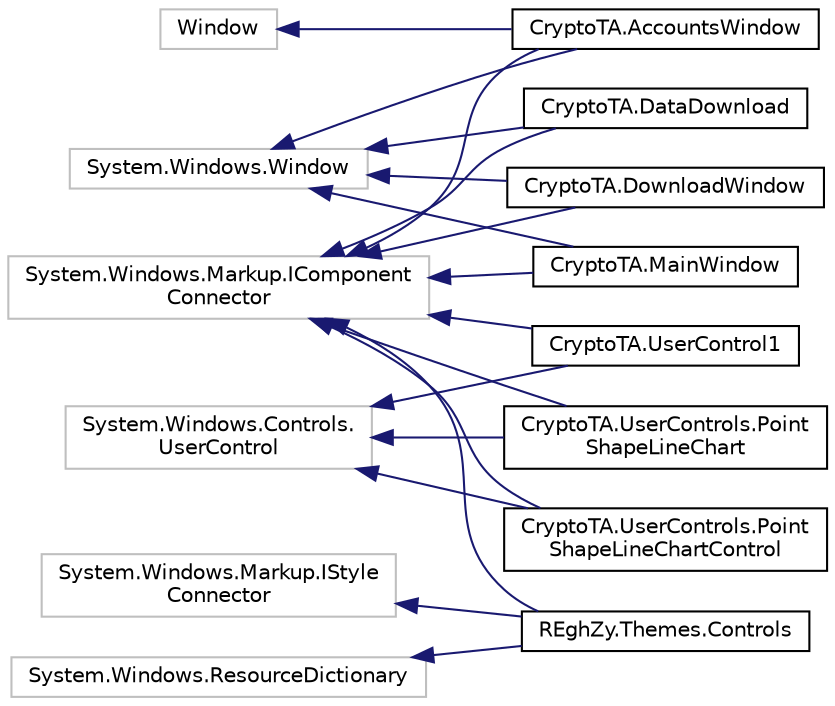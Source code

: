 digraph "Graphical Class Hierarchy"
{
 // LATEX_PDF_SIZE
  edge [fontname="Helvetica",fontsize="10",labelfontname="Helvetica",labelfontsize="10"];
  node [fontname="Helvetica",fontsize="10",shape=record];
  rankdir="LR";
  Node0 [label="System.Windows.Markup.IComponent\lConnector",height=0.2,width=0.4,color="grey75", fillcolor="white", style="filled",tooltip=" "];
  Node0 -> Node1 [dir="back",color="midnightblue",fontsize="10",style="solid",fontname="Helvetica"];
  Node1 [label="CryptoTA.AccountsWindow",height=0.2,width=0.4,color="black", fillcolor="white", style="filled",URL="$class_crypto_t_a_1_1_accounts_window.html",tooltip="Logika interakcji dla klasy AccountsWindow.xaml"];
  Node0 -> Node3 [dir="back",color="midnightblue",fontsize="10",style="solid",fontname="Helvetica"];
  Node3 [label="CryptoTA.DataDownload",height=0.2,width=0.4,color="black", fillcolor="white", style="filled",URL="$class_crypto_t_a_1_1_data_download.html",tooltip="DataDownload"];
  Node0 -> Node4 [dir="back",color="midnightblue",fontsize="10",style="solid",fontname="Helvetica"];
  Node4 [label="CryptoTA.DownloadWindow",height=0.2,width=0.4,color="black", fillcolor="white", style="filled",URL="$class_crypto_t_a_1_1_download_window.html",tooltip="Logika interakcji dla klasy DownloadWindow.xaml"];
  Node0 -> Node5 [dir="back",color="midnightblue",fontsize="10",style="solid",fontname="Helvetica"];
  Node5 [label="CryptoTA.MainWindow",height=0.2,width=0.4,color="black", fillcolor="white", style="filled",URL="$class_crypto_t_a_1_1_main_window.html",tooltip="MainWindow"];
  Node0 -> Node7 [dir="back",color="midnightblue",fontsize="10",style="solid",fontname="Helvetica"];
  Node7 [label="CryptoTA.UserControl1",height=0.2,width=0.4,color="black", fillcolor="white", style="filled",URL="$class_crypto_t_a_1_1_user_control1.html",tooltip="UserControl1"];
  Node0 -> Node9 [dir="back",color="midnightblue",fontsize="10",style="solid",fontname="Helvetica"];
  Node9 [label="CryptoTA.UserControls.Point\lShapeLineChart",height=0.2,width=0.4,color="black", fillcolor="white", style="filled",URL="$class_crypto_t_a_1_1_user_controls_1_1_point_shape_line_chart.html",tooltip="PointShapeLineChart"];
  Node0 -> Node10 [dir="back",color="midnightblue",fontsize="10",style="solid",fontname="Helvetica"];
  Node10 [label="CryptoTA.UserControls.Point\lShapeLineChartControl",height=0.2,width=0.4,color="black", fillcolor="white", style="filled",URL="$class_crypto_t_a_1_1_user_controls_1_1_point_shape_line_chart_control.html",tooltip="PointShapeLineChartControl"];
  Node0 -> Node11 [dir="back",color="midnightblue",fontsize="10",style="solid",fontname="Helvetica"];
  Node11 [label="REghZy.Themes.Controls",height=0.2,width=0.4,color="black", fillcolor="white", style="filled",URL="$class_r_egh_zy_1_1_themes_1_1_controls.html",tooltip="Controls"];
  Node12 [label="System.Windows.Markup.IStyle\lConnector",height=0.2,width=0.4,color="grey75", fillcolor="white", style="filled",tooltip=" "];
  Node12 -> Node11 [dir="back",color="midnightblue",fontsize="10",style="solid",fontname="Helvetica"];
  Node13 [label="System.Windows.ResourceDictionary",height=0.2,width=0.4,color="grey75", fillcolor="white", style="filled",tooltip=" "];
  Node13 -> Node11 [dir="back",color="midnightblue",fontsize="10",style="solid",fontname="Helvetica"];
  Node8 [label="System.Windows.Controls.\lUserControl",height=0.2,width=0.4,color="grey75", fillcolor="white", style="filled",tooltip=" "];
  Node8 -> Node7 [dir="back",color="midnightblue",fontsize="10",style="solid",fontname="Helvetica"];
  Node8 -> Node9 [dir="back",color="midnightblue",fontsize="10",style="solid",fontname="Helvetica"];
  Node8 -> Node10 [dir="back",color="midnightblue",fontsize="10",style="solid",fontname="Helvetica"];
  Node2 [label="System.Windows.Window",height=0.2,width=0.4,color="grey75", fillcolor="white", style="filled",tooltip=" "];
  Node2 -> Node1 [dir="back",color="midnightblue",fontsize="10",style="solid",fontname="Helvetica"];
  Node2 -> Node3 [dir="back",color="midnightblue",fontsize="10",style="solid",fontname="Helvetica"];
  Node2 -> Node4 [dir="back",color="midnightblue",fontsize="10",style="solid",fontname="Helvetica"];
  Node2 -> Node5 [dir="back",color="midnightblue",fontsize="10",style="solid",fontname="Helvetica"];
  Node6 [label="Window",height=0.2,width=0.4,color="grey75", fillcolor="white", style="filled",tooltip=" "];
  Node6 -> Node1 [dir="back",color="midnightblue",fontsize="10",style="solid",fontname="Helvetica"];
}
